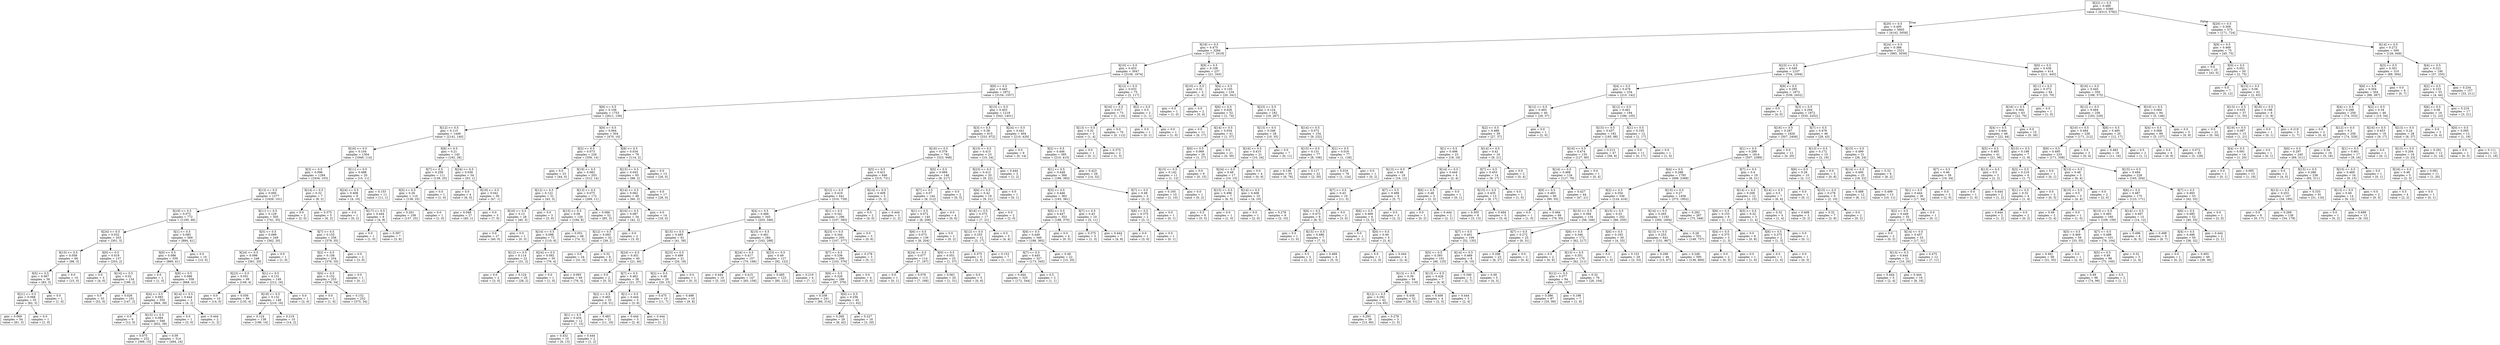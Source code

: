 digraph Tree {
node [shape=box] ;
0 [label="X[22] <= 0.5\ngini = 0.489\nsamples = 6380\nvalue = [4313, 5782]"] ;
1 [label="X[20] <= 0.5\ngini = 0.495\nsamples = 5805\nvalue = [4142, 5058]"] ;
0 -> 1 [labeldistance=2.5, labelangle=45, headlabel="True"] ;
2 [label="X[18] <= 0.5\ngini = 0.475\nsamples = 3284\nvalue = [3177, 2019]"] ;
1 -> 2 ;
3 [label="X[10] <= 0.5\ngini = 0.453\nsamples = 3047\nvalue = [3156, 1674]"] ;
2 -> 3 ;
4 [label="X[9] <= 0.5\ngini = 0.443\nsamples = 2972\nvalue = [3154, 1557]"] ;
3 -> 4 ;
5 [label="X[6] <= 0.5\ngini = 0.106\nsamples = 1753\nvalue = [2611, 156]"] ;
4 -> 5 ;
6 [label="X[12] <= 0.5\ngini = 0.115\nsamples = 1449\nvalue = [2141, 140]"] ;
5 -> 6 ;
7 [label="X[16] <= 0.5\ngini = 0.104\nsamples = 1304\nvalue = [1949, 114]"] ;
6 -> 7 ;
8 [label="X[3] <= 0.5\ngini = 0.096\nsamples = 1284\nvalue = [1934, 103]"] ;
7 -> 8 ;
9 [label="X[13] <= 0.5\ngini = 0.095\nsamples = 1277\nvalue = [1926, 101]"] ;
8 -> 9 ;
10 [label="X[19] <= 0.5\ngini = 0.072\nsamples = 772\nvalue = [1185, 46]"] ;
9 -> 10 ;
11 [label="X[24] <= 0.5\ngini = 0.032\nsamples = 203\nvalue = [301, 5]"] ;
10 -> 11 ;
12 [label="X[15] <= 0.5\ngini = 0.058\nsamples = 66\nvalue = [98, 3]"] ;
11 -> 12 ;
13 [label="X[5] <= 0.5\ngini = 0.067\nsamples = 56\nvalue = [83, 3]"] ;
12 -> 13 ;
14 [label="X[21] <= 0.5\ngini = 0.068\nsamples = 55\nvalue = [82, 3]"] ;
13 -> 14 ;
15 [label="gini = 0.069\nsamples = 54\nvalue = [81, 3]"] ;
14 -> 15 ;
16 [label="gini = 0.0\nsamples = 1\nvalue = [1, 0]"] ;
14 -> 16 ;
17 [label="gini = 0.0\nsamples = 1\nvalue = [1, 0]"] ;
13 -> 17 ;
18 [label="gini = 0.0\nsamples = 10\nvalue = [15, 0]"] ;
12 -> 18 ;
19 [label="X[0] <= 0.5\ngini = 0.019\nsamples = 137\nvalue = [203, 2]"] ;
11 -> 19 ;
20 [label="gini = 0.0\nsamples = 3\nvalue = [4, 0]"] ;
19 -> 20 ;
21 [label="X[14] <= 0.5\ngini = 0.02\nsamples = 134\nvalue = [199, 2]"] ;
19 -> 21 ;
22 [label="gini = 0.0\nsamples = 33\nvalue = [52, 0]"] ;
21 -> 22 ;
23 [label="gini = 0.026\nsamples = 101\nvalue = [147, 2]"] ;
21 -> 23 ;
24 [label="X[1] <= 0.5\ngini = 0.085\nsamples = 569\nvalue = [884, 41]"] ;
10 -> 24 ;
25 [label="X[0] <= 0.5\ngini = 0.086\nsamples = 559\nvalue = [869, 41]"] ;
24 -> 25 ;
26 [label="gini = 0.0\nsamples = 1\nvalue = [1, 0]"] ;
25 -> 26 ;
27 [label="X[8] <= 0.5\ngini = 0.086\nsamples = 558\nvalue = [868, 41]"] ;
25 -> 27 ;
28 [label="X[4] <= 0.5\ngini = 0.083\nsamples = 555\nvalue = [864, 39]"] ;
27 -> 28 ;
29 [label="gini = 0.0\nsamples = 9\nvalue = [12, 0]"] ;
28 -> 29 ;
30 [label="X[15] <= 0.5\ngini = 0.084\nsamples = 546\nvalue = [852, 39]"] ;
28 -> 30 ;
31 [label="gini = 0.075\nsamples = 232\nvalue = [368, 15]"] ;
30 -> 31 ;
32 [label="gini = 0.09\nsamples = 314\nvalue = [484, 24]"] ;
30 -> 32 ;
33 [label="X[14] <= 0.5\ngini = 0.444\nsamples = 3\nvalue = [4, 2]"] ;
27 -> 33 ;
34 [label="gini = 0.0\nsamples = 1\nvalue = [3, 0]"] ;
33 -> 34 ;
35 [label="gini = 0.444\nsamples = 2\nvalue = [1, 2]"] ;
33 -> 35 ;
36 [label="gini = 0.0\nsamples = 10\nvalue = [15, 0]"] ;
24 -> 36 ;
37 [label="X[11] <= 0.5\ngini = 0.129\nsamples = 505\nvalue = [741, 55]"] ;
9 -> 37 ;
38 [label="X[5] <= 0.5\ngini = 0.099\nsamples = 249\nvalue = [362, 20]"] ;
37 -> 38 ;
39 [label="X[24] <= 0.5\ngini = 0.099\nsamples = 248\nvalue = [361, 20]"] ;
38 -> 39 ;
40 [label="X[23] <= 0.5\ngini = 0.051\nsamples = 99\nvalue = [149, 4]"] ;
39 -> 40 ;
41 [label="gini = 0.0\nsamples = 10\nvalue = [14, 0]"] ;
40 -> 41 ;
42 [label="gini = 0.056\nsamples = 89\nvalue = [135, 4]"] ;
40 -> 42 ;
43 [label="X[1] <= 0.5\ngini = 0.131\nsamples = 149\nvalue = [212, 16]"] ;
39 -> 43 ;
44 [label="X[19] <= 0.5\ngini = 0.132\nsamples = 148\nvalue = [210, 16]"] ;
43 -> 44 ;
45 [label="gini = 0.124\nsamples = 138\nvalue = [196, 14]"] ;
44 -> 45 ;
46 [label="gini = 0.219\nsamples = 10\nvalue = [14, 2]"] ;
44 -> 46 ;
47 [label="gini = 0.0\nsamples = 1\nvalue = [2, 0]"] ;
43 -> 47 ;
48 [label="gini = 0.0\nsamples = 1\nvalue = [1, 0]"] ;
38 -> 48 ;
49 [label="X[7] <= 0.5\ngini = 0.155\nsamples = 256\nvalue = [379, 35]"] ;
37 -> 49 ;
50 [label="X[2] <= 0.5\ngini = 0.156\nsamples = 254\nvalue = [376, 35]"] ;
49 -> 50 ;
51 [label="X[0] <= 0.5\ngini = 0.152\nsamples = 253\nvalue = [376, 34]"] ;
50 -> 51 ;
52 [label="gini = 0.0\nsamples = 1\nvalue = [1, 0]"] ;
51 -> 52 ;
53 [label="gini = 0.152\nsamples = 252\nvalue = [375, 34]"] ;
51 -> 53 ;
54 [label="gini = 0.0\nsamples = 1\nvalue = [0, 1]"] ;
50 -> 54 ;
55 [label="gini = 0.0\nsamples = 2\nvalue = [3, 0]"] ;
49 -> 55 ;
56 [label="X[14] <= 0.5\ngini = 0.32\nsamples = 7\nvalue = [8, 2]"] ;
8 -> 56 ;
57 [label="gini = 0.0\nsamples = 2\nvalue = [2, 0]"] ;
56 -> 57 ;
58 [label="gini = 0.375\nsamples = 5\nvalue = [6, 2]"] ;
56 -> 58 ;
59 [label="X[11] <= 0.5\ngini = 0.488\nsamples = 20\nvalue = [15, 11]"] ;
7 -> 59 ;
60 [label="X[24] <= 0.5\ngini = 0.408\nsamples = 9\nvalue = [4, 10]"] ;
59 -> 60 ;
61 [label="gini = 0.0\nsamples = 1\nvalue = [0, 2]"] ;
60 -> 61 ;
62 [label="X[17] <= 0.5\ngini = 0.444\nsamples = 8\nvalue = [4, 8]"] ;
60 -> 62 ;
63 [label="gini = 0.0\nsamples = 1\nvalue = [1, 0]"] ;
62 -> 63 ;
64 [label="gini = 0.397\nsamples = 7\nvalue = [3, 8]"] ;
62 -> 64 ;
65 [label="gini = 0.153\nsamples = 11\nvalue = [11, 1]"] ;
59 -> 65 ;
66 [label="X[8] <= 0.5\ngini = 0.21\nsamples = 145\nvalue = [192, 26]"] ;
6 -> 66 ;
67 [label="X[7] <= 0.5\ngini = 0.258\nsamples = 111\nvalue = [139, 25]"] ;
66 -> 67 ;
68 [label="X[5] <= 0.5\ngini = 0.26\nsamples = 110\nvalue = [138, 25]"] ;
67 -> 68 ;
69 [label="gini = 0.261\nsamples = 109\nvalue = [137, 25]"] ;
68 -> 69 ;
70 [label="gini = 0.0\nsamples = 1\nvalue = [1, 0]"] ;
68 -> 70 ;
71 [label="gini = 0.0\nsamples = 1\nvalue = [1, 0]"] ;
67 -> 71 ;
72 [label="X[24] <= 0.5\ngini = 0.036\nsamples = 34\nvalue = [53, 1]"] ;
66 -> 72 ;
73 [label="gini = 0.0\nsamples = 4\nvalue = [6, 0]"] ;
72 -> 73 ;
74 [label="X[19] <= 0.5\ngini = 0.041\nsamples = 30\nvalue = [47, 1]"] ;
72 -> 74 ;
75 [label="gini = 0.048\nsamples = 27\nvalue = [40, 1]"] ;
74 -> 75 ;
76 [label="gini = 0.0\nsamples = 3\nvalue = [7, 0]"] ;
74 -> 76 ;
77 [label="X[0] <= 0.5\ngini = 0.064\nsamples = 304\nvalue = [470, 16]"] ;
5 -> 77 ;
78 [label="X[2] <= 0.5\ngini = 0.073\nsamples = 226\nvalue = [356, 14]"] ;
77 -> 78 ;
79 [label="gini = 0.0\nsamples = 23\nvalue = [44, 0]"] ;
78 -> 79 ;
80 [label="X[19] <= 0.5\ngini = 0.082\nsamples = 203\nvalue = [312, 14]"] ;
78 -> 80 ;
81 [label="X[12] <= 0.5\ngini = 0.122\nsamples = 31\nvalue = [43, 3]"] ;
80 -> 81 ;
82 [label="X[16] <= 0.5\ngini = 0.13\nsamples = 28\nvalue = [40, 3]"] ;
81 -> 82 ;
83 [label="gini = 0.0\nsamples = 27\nvalue = [40, 0]"] ;
82 -> 83 ;
84 [label="gini = 0.0\nsamples = 1\nvalue = [0, 3]"] ;
82 -> 84 ;
85 [label="gini = 0.0\nsamples = 3\nvalue = [3, 0]"] ;
81 -> 85 ;
86 [label="X[13] <= 0.5\ngini = 0.075\nsamples = 172\nvalue = [269, 11]"] ;
80 -> 86 ;
87 [label="X[15] <= 0.5\ngini = 0.08\nsamples = 120\nvalue = [184, 8]"] ;
86 -> 87 ;
88 [label="X[14] <= 0.5\ngini = 0.098\nsamples = 72\nvalue = [110, 6]"] ;
87 -> 88 ;
89 [label="X[12] <= 0.5\ngini = 0.114\nsamples = 22\nvalue = [31, 2]"] ;
88 -> 89 ;
90 [label="gini = 0.0\nsamples = 2\nvalue = [3, 0]"] ;
89 -> 90 ;
91 [label="gini = 0.124\nsamples = 20\nvalue = [28, 2]"] ;
89 -> 91 ;
92 [label="X[24] <= 0.5\ngini = 0.092\nsamples = 50\nvalue = [79, 4]"] ;
88 -> 92 ;
93 [label="gini = 0.0\nsamples = 1\nvalue = [1, 0]"] ;
92 -> 93 ;
94 [label="gini = 0.093\nsamples = 49\nvalue = [78, 4]"] ;
92 -> 94 ;
95 [label="gini = 0.051\nsamples = 48\nvalue = [74, 2]"] ;
87 -> 95 ;
96 [label="gini = 0.066\nsamples = 52\nvalue = [85, 3]"] ;
86 -> 96 ;
97 [label="X[8] <= 0.5\ngini = 0.034\nsamples = 78\nvalue = [114, 2]"] ;
77 -> 97 ;
98 [label="X[15] <= 0.5\ngini = 0.043\nsamples = 65\nvalue = [88, 2]"] ;
97 -> 98 ;
99 [label="X[14] <= 0.5\ngini = 0.062\nsamples = 48\nvalue = [60, 2]"] ;
98 -> 99 ;
100 [label="X[16] <= 0.5\ngini = 0.087\nsamples = 34\nvalue = [42, 2]"] ;
99 -> 100 ;
101 [label="X[12] <= 0.5\ngini = 0.093\nsamples = 32\nvalue = [39, 2]"] ;
100 -> 101 ;
102 [label="gini = 0.0\nsamples = 24\nvalue = [31, 0]"] ;
101 -> 102 ;
103 [label="gini = 0.32\nsamples = 8\nvalue = [8, 2]"] ;
101 -> 103 ;
104 [label="gini = 0.0\nsamples = 2\nvalue = [3, 0]"] ;
100 -> 104 ;
105 [label="gini = 0.0\nsamples = 14\nvalue = [18, 0]"] ;
99 -> 105 ;
106 [label="gini = 0.0\nsamples = 17\nvalue = [28, 0]"] ;
98 -> 106 ;
107 [label="gini = 0.0\nsamples = 13\nvalue = [26, 0]"] ;
97 -> 107 ;
108 [label="X[13] <= 0.5\ngini = 0.403\nsamples = 1219\nvalue = [543, 1401]"] ;
4 -> 108 ;
109 [label="X[3] <= 0.5\ngini = 0.38\nsamples = 815\nvalue = [333, 972]"] ;
108 -> 109 ;
110 [label="X[16] <= 0.5\ngini = 0.379\nsamples = 792\nvalue = [323, 948]"] ;
109 -> 110 ;
111 [label="X[5] <= 0.5\ngini = 0.421\nsamples = 646\nvalue = [315, 731]"] ;
110 -> 111 ;
112 [label="X[12] <= 0.5\ngini = 0.419\nsamples = 641\nvalue = [310, 729]"] ;
111 -> 112 ;
113 [label="X[4] <= 0.5\ngini = 0.466\nsamples = 345\nvalue = [203, 346]"] ;
112 -> 113 ;
114 [label="X[15] <= 0.5\ngini = 0.485\nsamples = 61\nvalue = [41, 58]"] ;
113 -> 114 ;
115 [label="X[24] <= 0.5\ngini = 0.451\nsamples = 40\nvalue = [21, 40]"] ;
114 -> 115 ;
116 [label="gini = 0.0\nsamples = 2\nvalue = [0, 3]"] ;
115 -> 116 ;
117 [label="X[7] <= 0.5\ngini = 0.462\nsamples = 38\nvalue = [21, 37]"] ;
115 -> 117 ;
118 [label="X[2] <= 0.5\ngini = 0.465\nsamples = 33\nvalue = [18, 31]"] ;
117 -> 118 ;
119 [label="X[1] <= 0.5\ngini = 0.434\nsamples = 12\nvalue = [7, 15]"] ;
118 -> 119 ;
120 [label="gini = 0.432\nsamples = 10\nvalue = [6, 13]"] ;
119 -> 120 ;
121 [label="gini = 0.444\nsamples = 2\nvalue = [1, 2]"] ;
119 -> 121 ;
122 [label="gini = 0.483\nsamples = 21\nvalue = [11, 16]"] ;
118 -> 122 ;
123 [label="X[1] <= 0.5\ngini = 0.444\nsamples = 5\nvalue = [3, 6]"] ;
117 -> 123 ;
124 [label="gini = 0.444\nsamples = 3\nvalue = [2, 4]"] ;
123 -> 124 ;
125 [label="gini = 0.444\nsamples = 2\nvalue = [1, 2]"] ;
123 -> 125 ;
126 [label="X[23] <= 0.5\ngini = 0.499\nsamples = 21\nvalue = [20, 18]"] ;
114 -> 126 ;
127 [label="X[2] <= 0.5\ngini = 0.49\nsamples = 20\nvalue = [20, 15]"] ;
126 -> 127 ;
128 [label="gini = 0.475\nsamples = 10\nvalue = [11, 7]"] ;
127 -> 128 ;
129 [label="gini = 0.498\nsamples = 10\nvalue = [9, 8]"] ;
127 -> 129 ;
130 [label="gini = 0.0\nsamples = 1\nvalue = [0, 3]"] ;
126 -> 130 ;
131 [label="X[15] <= 0.5\ngini = 0.461\nsamples = 284\nvalue = [162, 288]"] ;
113 -> 131 ;
132 [label="X[24] <= 0.5\ngini = 0.417\nsamples = 157\nvalue = [70, 166]"] ;
131 -> 132 ;
133 [label="gini = 0.444\nsamples = 10\nvalue = [5, 10]"] ;
132 -> 133 ;
134 [label="gini = 0.415\nsamples = 147\nvalue = [65, 156]"] ;
132 -> 134 ;
135 [label="X[23] <= 0.5\ngini = 0.49\nsamples = 127\nvalue = [92, 122]"] ;
131 -> 135 ;
136 [label="gini = 0.485\nsamples = 123\nvalue = [85, 121]"] ;
135 -> 136 ;
137 [label="gini = 0.219\nsamples = 4\nvalue = [7, 1]"] ;
135 -> 137 ;
138 [label="X[1] <= 0.5\ngini = 0.341\nsamples = 296\nvalue = [107, 383]"] ;
112 -> 138 ;
139 [label="X[23] <= 0.5\ngini = 0.344\nsamples = 293\nvalue = [107, 377]"] ;
138 -> 139 ;
140 [label="X[7] <= 0.5\ngini = 0.336\nsamples = 290\nvalue = [102, 376]"] ;
139 -> 140 ;
141 [label="X[6] <= 0.5\ngini = 0.326\nsamples = 286\nvalue = [97, 376]"] ;
140 -> 141 ;
142 [label="gini = 0.338\nsamples = 241\nvalue = [86, 314]"] ;
141 -> 142 ;
143 [label="X[0] <= 0.5\ngini = 0.256\nsamples = 45\nvalue = [11, 62]"] ;
141 -> 143 ;
144 [label="gini = 0.269\nsamples = 29\nvalue = [8, 42]"] ;
143 -> 144 ;
145 [label="gini = 0.227\nsamples = 16\nvalue = [3, 20]"] ;
143 -> 145 ;
146 [label="gini = 0.0\nsamples = 4\nvalue = [5, 0]"] ;
140 -> 146 ;
147 [label="gini = 0.278\nsamples = 3\nvalue = [5, 1]"] ;
139 -> 147 ;
148 [label="gini = 0.0\nsamples = 3\nvalue = [0, 6]"] ;
138 -> 148 ;
149 [label="X[14] <= 0.5\ngini = 0.408\nsamples = 5\nvalue = [5, 2]"] ;
111 -> 149 ;
150 [label="gini = 0.0\nsamples = 2\nvalue = [4, 0]"] ;
149 -> 150 ;
151 [label="gini = 0.444\nsamples = 3\nvalue = [1, 2]"] ;
149 -> 151 ;
152 [label="X[5] <= 0.5\ngini = 0.069\nsamples = 146\nvalue = [8, 217]"] ;
110 -> 152 ;
153 [label="X[7] <= 0.5\ngini = 0.07\nsamples = 144\nvalue = [8, 212]"] ;
152 -> 153 ;
154 [label="X[1] <= 0.5\ngini = 0.072\nsamples = 140\nvalue = [8, 206]"] ;
153 -> 154 ;
155 [label="X[6] <= 0.5\ngini = 0.073\nsamples = 139\nvalue = [8, 204]"] ;
154 -> 155 ;
156 [label="X[24] <= 0.5\ngini = 0.077\nsamples = 114\nvalue = [7, 167]"] ;
155 -> 156 ;
157 [label="gini = 0.0\nsamples = 1\nvalue = [0, 1]"] ;
156 -> 157 ;
158 [label="gini = 0.078\nsamples = 113\nvalue = [7, 166]"] ;
156 -> 158 ;
159 [label="X[0] <= 0.5\ngini = 0.051\nsamples = 25\nvalue = [1, 37]"] ;
155 -> 159 ;
160 [label="gini = 0.061\nsamples = 20\nvalue = [1, 31]"] ;
159 -> 160 ;
161 [label="gini = 0.0\nsamples = 5\nvalue = [0, 6]"] ;
159 -> 161 ;
162 [label="gini = 0.0\nsamples = 1\nvalue = [0, 2]"] ;
154 -> 162 ;
163 [label="gini = 0.0\nsamples = 4\nvalue = [0, 6]"] ;
153 -> 163 ;
164 [label="gini = 0.0\nsamples = 2\nvalue = [0, 5]"] ;
152 -> 164 ;
165 [label="X[15] <= 0.5\ngini = 0.415\nsamples = 23\nvalue = [10, 24]"] ;
109 -> 165 ;
166 [label="X[23] <= 0.5\ngini = 0.412\nsamples = 20\nvalue = [9, 22]"] ;
165 -> 166 ;
167 [label="X[6] <= 0.5\ngini = 0.42\nsamples = 19\nvalue = [9, 21]"] ;
166 -> 167 ;
168 [label="X[16] <= 0.5\ngini = 0.375\nsamples = 17\nvalue = [7, 21]"] ;
167 -> 168 ;
169 [label="X[12] <= 0.5\ngini = 0.255\nsamples = 12\nvalue = [3, 17]"] ;
168 -> 169 ;
170 [label="gini = 0.375\nsamples = 5\nvalue = [2, 6]"] ;
169 -> 170 ;
171 [label="gini = 0.153\nsamples = 7\nvalue = [1, 11]"] ;
169 -> 171 ;
172 [label="gini = 0.5\nsamples = 5\nvalue = [4, 4]"] ;
168 -> 172 ;
173 [label="gini = 0.0\nsamples = 2\nvalue = [2, 0]"] ;
167 -> 173 ;
174 [label="gini = 0.0\nsamples = 1\nvalue = [0, 1]"] ;
166 -> 174 ;
175 [label="gini = 0.444\nsamples = 3\nvalue = [1, 2]"] ;
165 -> 175 ;
176 [label="X[24] <= 0.5\ngini = 0.441\nsamples = 404\nvalue = [210, 429]"] ;
108 -> 176 ;
177 [label="gini = 0.0\nsamples = 9\nvalue = [0, 14]"] ;
176 -> 177 ;
178 [label="X[2] <= 0.5\ngini = 0.446\nsamples = 395\nvalue = [210, 415]"] ;
176 -> 178 ;
179 [label="X[1] <= 0.5\ngini = 0.448\nsamples = 366\nvalue = [196, 383]"] ;
178 -> 179 ;
180 [label="X[3] <= 0.5\ngini = 0.446\nsamples = 363\nvalue = [193, 381]"] ;
179 -> 180 ;
181 [label="X[5] <= 0.5\ngini = 0.447\nsamples = 353\nvalue = [188, 370]"] ;
180 -> 181 ;
182 [label="X[6] <= 0.5\ngini = 0.449\nsamples = 349\nvalue = [188, 365]"] ;
181 -> 182 ;
183 [label="X[7] <= 0.5\ngini = 0.445\nsamples = 327\nvalue = [173, 345]"] ;
182 -> 183 ;
184 [label="gini = 0.444\nsamples = 325\nvalue = [172, 344]"] ;
183 -> 184 ;
185 [label="gini = 0.5\nsamples = 2\nvalue = [1, 1]"] ;
183 -> 185 ;
186 [label="gini = 0.49\nsamples = 22\nvalue = [15, 20]"] ;
182 -> 186 ;
187 [label="gini = 0.0\nsamples = 4\nvalue = [0, 5]"] ;
181 -> 187 ;
188 [label="X[7] <= 0.5\ngini = 0.43\nsamples = 10\nvalue = [5, 11]"] ;
180 -> 188 ;
189 [label="gini = 0.375\nsamples = 3\nvalue = [1, 3]"] ;
188 -> 189 ;
190 [label="gini = 0.444\nsamples = 7\nvalue = [4, 8]"] ;
188 -> 190 ;
191 [label="X[7] <= 0.5\ngini = 0.48\nsamples = 3\nvalue = [3, 2]"] ;
179 -> 191 ;
192 [label="X[6] <= 0.5\ngini = 0.375\nsamples = 2\nvalue = [3, 1]"] ;
191 -> 192 ;
193 [label="gini = 0.0\nsamples = 1\nvalue = [3, 0]"] ;
192 -> 193 ;
194 [label="gini = 0.0\nsamples = 1\nvalue = [0, 1]"] ;
192 -> 194 ;
195 [label="gini = 0.0\nsamples = 1\nvalue = [0, 1]"] ;
191 -> 195 ;
196 [label="gini = 0.423\nsamples = 29\nvalue = [14, 32]"] ;
178 -> 196 ;
197 [label="X[12] <= 0.5\ngini = 0.033\nsamples = 75\nvalue = [2, 117]"] ;
3 -> 197 ;
198 [label="X[16] <= 0.5\ngini = 0.017\nsamples = 73\nvalue = [1, 116]"] ;
197 -> 198 ;
199 [label="X[13] <= 0.5\ngini = 0.32\nsamples = 3\nvalue = [1, 4]"] ;
198 -> 199 ;
200 [label="gini = 0.0\nsamples = 1\nvalue = [0, 1]"] ;
199 -> 200 ;
201 [label="gini = 0.375\nsamples = 2\nvalue = [1, 3]"] ;
199 -> 201 ;
202 [label="gini = 0.0\nsamples = 70\nvalue = [0, 112]"] ;
198 -> 202 ;
203 [label="X[2] <= 0.5\ngini = 0.5\nsamples = 2\nvalue = [1, 1]"] ;
197 -> 203 ;
204 [label="gini = 0.0\nsamples = 1\nvalue = [0, 1]"] ;
203 -> 204 ;
205 [label="gini = 0.0\nsamples = 1\nvalue = [1, 0]"] ;
203 -> 205 ;
206 [label="X[9] <= 0.5\ngini = 0.108\nsamples = 237\nvalue = [21, 345]"] ;
2 -> 206 ;
207 [label="X[10] <= 0.5\ngini = 0.32\nsamples = 3\nvalue = [1, 4]"] ;
206 -> 207 ;
208 [label="gini = 0.0\nsamples = 1\nvalue = [1, 0]"] ;
207 -> 208 ;
209 [label="gini = 0.0\nsamples = 2\nvalue = [0, 4]"] ;
207 -> 209 ;
210 [label="X[4] <= 0.5\ngini = 0.105\nsamples = 234\nvalue = [20, 341]"] ;
206 -> 210 ;
211 [label="X[6] <= 0.5\ngini = 0.026\nsamples = 52\nvalue = [1, 74]"] ;
210 -> 211 ;
212 [label="gini = 0.0\nsamples = 11\nvalue = [0, 17]"] ;
211 -> 212 ;
213 [label="X[14] <= 0.5\ngini = 0.034\nsamples = 41\nvalue = [1, 57]"] ;
211 -> 213 ;
214 [label="X[0] <= 0.5\ngini = 0.069\nsamples = 20\nvalue = [1, 27]"] ;
213 -> 214 ;
215 [label="X[15] <= 0.5\ngini = 0.142\nsamples = 11\nvalue = [1, 12]"] ;
214 -> 215 ;
216 [label="gini = 0.165\nsamples = 10\nvalue = [1, 10]"] ;
215 -> 216 ;
217 [label="gini = 0.0\nsamples = 1\nvalue = [0, 2]"] ;
215 -> 217 ;
218 [label="gini = 0.0\nsamples = 9\nvalue = [0, 15]"] ;
214 -> 218 ;
219 [label="gini = 0.0\nsamples = 21\nvalue = [0, 30]"] ;
213 -> 219 ;
220 [label="X[23] <= 0.5\ngini = 0.124\nsamples = 182\nvalue = [19, 267]"] ;
210 -> 220 ;
221 [label="X[13] <= 0.5\ngini = 0.346\nsamples = 28\nvalue = [10, 35]"] ;
220 -> 221 ;
222 [label="X[16] <= 0.5\ngini = 0.415\nsamples = 21\nvalue = [10, 24]"] ;
221 -> 222 ;
223 [label="X[24] <= 0.5\ngini = 0.48\nsamples = 17\nvalue = [10, 15]"] ;
222 -> 223 ;
224 [label="X[15] <= 0.5\ngini = 0.496\nsamples = 7\nvalue = [6, 5]"] ;
223 -> 224 ;
225 [label="gini = 0.5\nsamples = 6\nvalue = [5, 5]"] ;
224 -> 225 ;
226 [label="gini = 0.0\nsamples = 1\nvalue = [1, 0]"] ;
224 -> 226 ;
227 [label="X[14] <= 0.5\ngini = 0.408\nsamples = 10\nvalue = [4, 10]"] ;
223 -> 227 ;
228 [label="gini = 0.0\nsamples = 1\nvalue = [2, 0]"] ;
227 -> 228 ;
229 [label="gini = 0.278\nsamples = 9\nvalue = [2, 10]"] ;
227 -> 229 ;
230 [label="gini = 0.0\nsamples = 4\nvalue = [0, 9]"] ;
222 -> 230 ;
231 [label="gini = 0.0\nsamples = 7\nvalue = [0, 11]"] ;
221 -> 231 ;
232 [label="X[14] <= 0.5\ngini = 0.072\nsamples = 154\nvalue = [9, 232]"] ;
220 -> 232 ;
233 [label="X[15] <= 0.5\ngini = 0.131\nsamples = 77\nvalue = [8, 106]"] ;
232 -> 233 ;
234 [label="gini = 0.136\nsamples = 55\nvalue = [6, 76]"] ;
233 -> 234 ;
235 [label="gini = 0.117\nsamples = 22\nvalue = [2, 30]"] ;
233 -> 235 ;
236 [label="X[1] <= 0.5\ngini = 0.016\nsamples = 77\nvalue = [1, 126]"] ;
232 -> 236 ;
237 [label="gini = 0.016\nsamples = 76\nvalue = [1, 124]"] ;
236 -> 237 ;
238 [label="gini = 0.0\nsamples = 1\nvalue = [0, 2]"] ;
236 -> 238 ;
239 [label="X[24] <= 0.5\ngini = 0.366\nsamples = 2521\nvalue = [965, 3039]"] ;
1 -> 239 ;
240 [label="X[23] <= 0.5\ngini = 0.349\nsamples = 2107\nvalue = [754, 2594]"] ;
239 -> 240 ;
241 [label="X[4] <= 0.5\ngini = 0.479\nsamples = 234\nvalue = [215, 142]"] ;
240 -> 241 ;
242 [label="X[12] <= 0.5\ngini = 0.493\nsamples = 40\nvalue = [29, 37]"] ;
241 -> 242 ;
243 [label="X[2] <= 0.5\ngini = 0.488\nsamples = 39\nvalue = [27, 37]"] ;
242 -> 243 ;
244 [label="X[1] <= 0.5\ngini = 0.498\nsamples = 23\nvalue = [18, 16]"] ;
243 -> 244 ;
245 [label="X[13] <= 0.5\ngini = 0.49\nsamples = 19\nvalue = [16, 12]"] ;
244 -> 245 ;
246 [label="X[7] <= 0.5\ngini = 0.43\nsamples = 10\nvalue = [11, 5]"] ;
245 -> 246 ;
247 [label="X[6] <= 0.5\ngini = 0.473\nsamples = 8\nvalue = [8, 5]"] ;
246 -> 247 ;
248 [label="gini = 0.0\nsamples = 1\nvalue = [1, 0]"] ;
247 -> 248 ;
249 [label="X[15] <= 0.5\ngini = 0.486\nsamples = 7\nvalue = [7, 5]"] ;
247 -> 249 ;
250 [label="gini = 0.5\nsamples = 3\nvalue = [2, 2]"] ;
249 -> 250 ;
251 [label="gini = 0.469\nsamples = 4\nvalue = [5, 3]"] ;
249 -> 251 ;
252 [label="gini = 0.0\nsamples = 2\nvalue = [3, 0]"] ;
246 -> 252 ;
253 [label="X[7] <= 0.5\ngini = 0.486\nsamples = 9\nvalue = [5, 7]"] ;
245 -> 253 ;
254 [label="X[6] <= 0.5\ngini = 0.469\nsamples = 6\nvalue = [3, 5]"] ;
253 -> 254 ;
255 [label="gini = 0.0\nsamples = 1\nvalue = [0, 1]"] ;
254 -> 255 ;
256 [label="X[0] <= 0.5\ngini = 0.49\nsamples = 5\nvalue = [3, 4]"] ;
254 -> 256 ;
257 [label="gini = 0.0\nsamples = 1\nvalue = [1, 0]"] ;
256 -> 257 ;
258 [label="gini = 0.444\nsamples = 4\nvalue = [2, 4]"] ;
256 -> 258 ;
259 [label="gini = 0.5\nsamples = 3\nvalue = [2, 2]"] ;
253 -> 259 ;
260 [label="X[14] <= 0.5\ngini = 0.444\nsamples = 4\nvalue = [2, 4]"] ;
244 -> 260 ;
261 [label="X[6] <= 0.5\ngini = 0.48\nsamples = 3\nvalue = [2, 3]"] ;
260 -> 261 ;
262 [label="gini = 0.0\nsamples = 1\nvalue = [0, 2]"] ;
261 -> 262 ;
263 [label="gini = 0.444\nsamples = 2\nvalue = [2, 1]"] ;
261 -> 263 ;
264 [label="gini = 0.0\nsamples = 1\nvalue = [0, 1]"] ;
260 -> 264 ;
265 [label="X[14] <= 0.5\ngini = 0.42\nsamples = 16\nvalue = [9, 21]"] ;
243 -> 265 ;
266 [label="X[7] <= 0.5\ngini = 0.453\nsamples = 14\nvalue = [9, 17]"] ;
265 -> 266 ;
267 [label="X[15] <= 0.5\ngini = 0.435\nsamples = 13\nvalue = [8, 17]"] ;
266 -> 267 ;
268 [label="gini = 0.305\nsamples = 8\nvalue = [3, 13]"] ;
267 -> 268 ;
269 [label="gini = 0.494\nsamples = 5\nvalue = [5, 4]"] ;
267 -> 269 ;
270 [label="gini = 0.0\nsamples = 1\nvalue = [1, 0]"] ;
266 -> 270 ;
271 [label="gini = 0.0\nsamples = 2\nvalue = [0, 4]"] ;
265 -> 271 ;
272 [label="gini = 0.0\nsamples = 1\nvalue = [2, 0]"] ;
242 -> 272 ;
273 [label="X[12] <= 0.5\ngini = 0.461\nsamples = 194\nvalue = [186, 105]"] ;
241 -> 273 ;
274 [label="X[15] <= 0.5\ngini = 0.437\nsamples = 182\nvalue = [185, 88]"] ;
273 -> 274 ;
275 [label="X[16] <= 0.5\ngini = 0.474\nsamples = 135\nvalue = [127, 80]"] ;
274 -> 275 ;
276 [label="X[14] <= 0.5\ngini = 0.468\nsamples = 134\nvalue = [127, 76]"] ;
275 -> 276 ;
277 [label="X[9] <= 0.5\ngini = 0.483\nsamples = 90\nvalue = [80, 55]"] ;
276 -> 277 ;
278 [label="gini = 0.0\nsamples = 1\nvalue = [1, 0]"] ;
277 -> 278 ;
279 [label="gini = 0.484\nsamples = 89\nvalue = [79, 55]"] ;
277 -> 279 ;
280 [label="gini = 0.427\nsamples = 44\nvalue = [47, 21]"] ;
276 -> 280 ;
281 [label="gini = 0.0\nsamples = 1\nvalue = [0, 4]"] ;
275 -> 281 ;
282 [label="gini = 0.213\nsamples = 47\nvalue = [58, 8]"] ;
274 -> 282 ;
283 [label="X[1] <= 0.5\ngini = 0.105\nsamples = 12\nvalue = [1, 17]"] ;
273 -> 283 ;
284 [label="gini = 0.0\nsamples = 11\nvalue = [0, 17]"] ;
283 -> 284 ;
285 [label="gini = 0.0\nsamples = 1\nvalue = [1, 0]"] ;
283 -> 285 ;
286 [label="X[9] <= 0.5\ngini = 0.295\nsamples = 1873\nvalue = [539, 2452]"] ;
240 -> 286 ;
287 [label="gini = 0.0\nsamples = 1\nvalue = [4, 0]"] ;
286 -> 287 ;
288 [label="X[3] <= 0.5\ngini = 0.294\nsamples = 1872\nvalue = [535, 2452]"] ;
286 -> 288 ;
289 [label="X[16] <= 0.5\ngini = 0.287\nsamples = 1826\nvalue = [507, 2409]"] ;
288 -> 289 ;
290 [label="X[1] <= 0.5\ngini = 0.289\nsamples = 1814\nvalue = [507, 2389]"] ;
289 -> 290 ;
291 [label="X[4] <= 0.5\ngini = 0.288\nsamples = 1795\nvalue = [499, 2368]"] ;
290 -> 291 ;
292 [label="X[2] <= 0.5\ngini = 0.354\nsamples = 336\nvalue = [124, 416]"] ;
291 -> 292 ;
293 [label="X[15] <= 0.5\ngini = 0.384\nsamples = 134\nvalue = [58, 166]"] ;
292 -> 293 ;
294 [label="X[7] <= 0.5\ngini = 0.401\nsamples = 109\nvalue = [52, 135]"] ;
293 -> 294 ;
295 [label="X[5] <= 0.5\ngini = 0.393\nsamples = 101\nvalue = [46, 125]"] ;
294 -> 295 ;
296 [label="X[13] <= 0.5\ngini = 0.39\nsamples = 94\nvalue = [42, 116]"] ;
295 -> 296 ;
297 [label="X[12] <= 0.5\ngini = 0.292\nsamples = 42\nvalue = [14, 65]"] ;
296 -> 297 ;
298 [label="gini = 0.293\nsamples = 39\nvalue = [13, 60]"] ;
297 -> 298 ;
299 [label="gini = 0.278\nsamples = 3\nvalue = [1, 5]"] ;
297 -> 299 ;
300 [label="gini = 0.458\nsamples = 52\nvalue = [28, 51]"] ;
296 -> 300 ;
301 [label="X[13] <= 0.5\ngini = 0.426\nsamples = 7\nvalue = [4, 9]"] ;
295 -> 301 ;
302 [label="gini = 0.408\nsamples = 4\nvalue = [2, 5]"] ;
301 -> 302 ;
303 [label="gini = 0.444\nsamples = 3\nvalue = [2, 4]"] ;
301 -> 303 ;
304 [label="X[14] <= 0.5\ngini = 0.469\nsamples = 8\nvalue = [6, 10]"] ;
294 -> 304 ;
305 [label="gini = 0.346\nsamples = 3\nvalue = [2, 7]"] ;
304 -> 305 ;
306 [label="gini = 0.49\nsamples = 5\nvalue = [4, 3]"] ;
304 -> 306 ;
307 [label="X[7] <= 0.5\ngini = 0.272\nsamples = 25\nvalue = [6, 31]"] ;
293 -> 307 ;
308 [label="gini = 0.298\nsamples = 23\nvalue = [6, 27]"] ;
307 -> 308 ;
309 [label="gini = 0.0\nsamples = 2\nvalue = [0, 4]"] ;
307 -> 309 ;
310 [label="X[15] <= 0.5\ngini = 0.33\nsamples = 202\nvalue = [66, 250]"] ;
292 -> 310 ;
311 [label="X[6] <= 0.5\ngini = 0.346\nsamples = 172\nvalue = [62, 217]"] ;
310 -> 311 ;
312 [label="gini = 0.0\nsamples = 2\nvalue = [0, 6]"] ;
311 -> 312 ;
313 [label="X[13] <= 0.5\ngini = 0.351\nsamples = 170\nvalue = [62, 211]"] ;
311 -> 313 ;
314 [label="X[12] <= 0.5\ngini = 0.377\nsamples = 94\nvalue = [36, 107]"] ;
313 -> 314 ;
315 [label="gini = 0.386\nsamples = 87\nvalue = [35, 99]"] ;
314 -> 315 ;
316 [label="gini = 0.198\nsamples = 7\nvalue = [1, 8]"] ;
314 -> 316 ;
317 [label="gini = 0.32\nsamples = 76\nvalue = [26, 104]"] ;
313 -> 317 ;
318 [label="X[6] <= 0.5\ngini = 0.193\nsamples = 30\nvalue = [4, 33]"] ;
310 -> 318 ;
319 [label="gini = 0.0\nsamples = 1\nvalue = [1, 0]"] ;
318 -> 319 ;
320 [label="gini = 0.153\nsamples = 29\nvalue = [3, 33]"] ;
318 -> 320 ;
321 [label="X[15] <= 0.5\ngini = 0.27\nsamples = 1459\nvalue = [375, 1952]"] ;
291 -> 321 ;
322 [label="X[14] <= 0.5\ngini = 0.265\nsamples = 1192\nvalue = [300, 1604]"] ;
321 -> 322 ;
323 [label="X[13] <= 0.5\ngini = 0.253\nsamples = 641\nvalue = [151, 867]"] ;
322 -> 323 ;
324 [label="gini = 0.299\nsamples = 46\nvalue = [15, 67]"] ;
323 -> 324 ;
325 [label="gini = 0.248\nsamples = 595\nvalue = [136, 800]"] ;
323 -> 325 ;
326 [label="gini = 0.28\nsamples = 551\nvalue = [149, 737]"] ;
322 -> 326 ;
327 [label="gini = 0.292\nsamples = 267\nvalue = [75, 348]"] ;
321 -> 327 ;
328 [label="X[7] <= 0.5\ngini = 0.4\nsamples = 19\nvalue = [8, 21]"] ;
290 -> 328 ;
329 [label="X[14] <= 0.5\ngini = 0.208\nsamples = 12\nvalue = [2, 15]"] ;
328 -> 329 ;
330 [label="X[6] <= 0.5\ngini = 0.153\nsamples = 9\nvalue = [1, 11]"] ;
329 -> 330 ;
331 [label="X[4] <= 0.5\ngini = 0.375\nsamples = 3\nvalue = [1, 3]"] ;
330 -> 331 ;
332 [label="gini = 0.0\nsamples = 2\nvalue = [0, 3]"] ;
331 -> 332 ;
333 [label="gini = 0.0\nsamples = 1\nvalue = [1, 0]"] ;
331 -> 333 ;
334 [label="gini = 0.0\nsamples = 6\nvalue = [0, 8]"] ;
330 -> 334 ;
335 [label="X[5] <= 0.5\ngini = 0.32\nsamples = 3\nvalue = [1, 4]"] ;
329 -> 335 ;
336 [label="X[6] <= 0.5\ngini = 0.375\nsamples = 2\nvalue = [1, 3]"] ;
335 -> 336 ;
337 [label="gini = 0.0\nsamples = 1\nvalue = [1, 0]"] ;
336 -> 337 ;
338 [label="gini = 0.0\nsamples = 1\nvalue = [0, 3]"] ;
336 -> 338 ;
339 [label="gini = 0.0\nsamples = 1\nvalue = [0, 1]"] ;
335 -> 339 ;
340 [label="X[14] <= 0.5\ngini = 0.5\nsamples = 7\nvalue = [6, 6]"] ;
328 -> 340 ;
341 [label="gini = 0.32\nsamples = 4\nvalue = [1, 4]"] ;
340 -> 341 ;
342 [label="gini = 0.408\nsamples = 3\nvalue = [5, 2]"] ;
340 -> 342 ;
343 [label="gini = 0.0\nsamples = 12\nvalue = [0, 20]"] ;
289 -> 343 ;
344 [label="X[7] <= 0.5\ngini = 0.478\nsamples = 46\nvalue = [28, 43]"] ;
288 -> 344 ;
345 [label="X[13] <= 0.5\ngini = 0.172\nsamples = 15\nvalue = [2, 19]"] ;
344 -> 345 ;
346 [label="X[6] <= 0.5\ngini = 0.26\nsamples = 10\nvalue = [2, 11]"] ;
345 -> 346 ;
347 [label="gini = 0.0\nsamples = 1\nvalue = [0, 1]"] ;
346 -> 347 ;
348 [label="X[15] <= 0.5\ngini = 0.278\nsamples = 9\nvalue = [2, 10]"] ;
346 -> 348 ;
349 [label="gini = 0.32\nsamples = 7\nvalue = [2, 8]"] ;
348 -> 349 ;
350 [label="gini = 0.0\nsamples = 2\nvalue = [0, 2]"] ;
348 -> 350 ;
351 [label="gini = 0.0\nsamples = 5\nvalue = [0, 8]"] ;
345 -> 351 ;
352 [label="X[15] <= 0.5\ngini = 0.499\nsamples = 31\nvalue = [26, 24]"] ;
344 -> 352 ;
353 [label="X[14] <= 0.5\ngini = 0.495\nsamples = 25\nvalue = [18, 22]"] ;
352 -> 353 ;
354 [label="gini = 0.488\nsamples = 12\nvalue = [8, 11]"] ;
353 -> 354 ;
355 [label="gini = 0.499\nsamples = 13\nvalue = [10, 11]"] ;
353 -> 355 ;
356 [label="gini = 0.32\nsamples = 6\nvalue = [8, 2]"] ;
352 -> 356 ;
357 [label="X[0] <= 0.5\ngini = 0.436\nsamples = 414\nvalue = [211, 445]"] ;
239 -> 357 ;
358 [label="X[11] <= 0.5\ngini = 0.372\nsamples = 64\nvalue = [23, 70]"] ;
357 -> 358 ;
359 [label="X[16] <= 0.5\ngini = 0.364\nsamples = 63\nvalue = [22, 70]"] ;
358 -> 359 ;
360 [label="X[4] <= 0.5\ngini = 0.444\nsamples = 48\nvalue = [22, 44]"] ;
359 -> 360 ;
361 [label="X[5] <= 0.5\ngini = 0.465\nsamples = 41\nvalue = [21, 36]"] ;
360 -> 361 ;
362 [label="X[7] <= 0.5\ngini = 0.46\nsamples = 38\nvalue = [19, 34]"] ;
361 -> 362 ;
363 [label="X[1] <= 0.5\ngini = 0.444\nsamples = 36\nvalue = [17, 34]"] ;
362 -> 363 ;
364 [label="X[2] <= 0.5\ngini = 0.449\nsamples = 35\nvalue = [17, 33]"] ;
363 -> 364 ;
365 [label="gini = 0.0\nsamples = 2\nvalue = [0, 2]"] ;
364 -> 365 ;
366 [label="X[14] <= 0.5\ngini = 0.457\nsamples = 33\nvalue = [17, 31]"] ;
364 -> 366 ;
367 [label="X[13] <= 0.5\ngini = 0.444\nsamples = 21\nvalue = [10, 20]"] ;
366 -> 367 ;
368 [label="gini = 0.444\nsamples = 5\nvalue = [2, 4]"] ;
367 -> 368 ;
369 [label="gini = 0.444\nsamples = 16\nvalue = [8, 16]"] ;
367 -> 369 ;
370 [label="gini = 0.475\nsamples = 12\nvalue = [7, 11]"] ;
366 -> 370 ;
371 [label="gini = 0.0\nsamples = 1\nvalue = [0, 1]"] ;
363 -> 371 ;
372 [label="gini = 0.0\nsamples = 2\nvalue = [2, 0]"] ;
362 -> 372 ;
373 [label="X[13] <= 0.5\ngini = 0.5\nsamples = 3\nvalue = [2, 2]"] ;
361 -> 373 ;
374 [label="gini = 0.0\nsamples = 1\nvalue = [1, 0]"] ;
373 -> 374 ;
375 [label="gini = 0.444\nsamples = 2\nvalue = [1, 2]"] ;
373 -> 375 ;
376 [label="X[15] <= 0.5\ngini = 0.198\nsamples = 7\nvalue = [1, 8]"] ;
360 -> 376 ;
377 [label="X[3] <= 0.5\ngini = 0.219\nsamples = 6\nvalue = [1, 7]"] ;
376 -> 377 ;
378 [label="X[1] <= 0.5\ngini = 0.32\nsamples = 4\nvalue = [1, 4]"] ;
377 -> 378 ;
379 [label="gini = 0.444\nsamples = 2\nvalue = [1, 2]"] ;
378 -> 379 ;
380 [label="gini = 0.0\nsamples = 2\nvalue = [0, 2]"] ;
378 -> 380 ;
381 [label="gini = 0.0\nsamples = 2\nvalue = [0, 3]"] ;
377 -> 381 ;
382 [label="gini = 0.0\nsamples = 1\nvalue = [0, 1]"] ;
376 -> 382 ;
383 [label="gini = 0.0\nsamples = 15\nvalue = [0, 26]"] ;
359 -> 383 ;
384 [label="gini = 0.0\nsamples = 1\nvalue = [1, 0]"] ;
358 -> 384 ;
385 [label="X[16] <= 0.5\ngini = 0.445\nsamples = 350\nvalue = [188, 375]"] ;
357 -> 385 ;
386 [label="X[12] <= 0.5\ngini = 0.494\nsamples = 256\nvalue = [183, 229]"] ;
385 -> 386 ;
387 [label="X[10] <= 0.5\ngini = 0.494\nsamples = 236\nvalue = [171, 212]"] ;
386 -> 387 ;
388 [label="X[9] <= 0.5\ngini = 0.495\nsamples = 233\nvalue = [171, 208]"] ;
387 -> 388 ;
389 [label="X[13] <= 0.5\ngini = 0.48\nsamples = 5\nvalue = [6, 4]"] ;
388 -> 389 ;
390 [label="X[15] <= 0.5\ngini = 0.5\nsamples = 3\nvalue = [4, 4]"] ;
389 -> 390 ;
391 [label="gini = 0.49\nsamples = 2\nvalue = [3, 4]"] ;
390 -> 391 ;
392 [label="gini = 0.0\nsamples = 1\nvalue = [1, 0]"] ;
390 -> 392 ;
393 [label="gini = 0.0\nsamples = 2\nvalue = [2, 0]"] ;
389 -> 393 ;
394 [label="X[15] <= 0.5\ngini = 0.494\nsamples = 228\nvalue = [165, 204]"] ;
388 -> 394 ;
395 [label="X[6] <= 0.5\ngini = 0.487\nsamples = 175\nvalue = [123, 171]"] ;
394 -> 395 ;
396 [label="X[13] <= 0.5\ngini = 0.483\nsamples = 160\nvalue = [109, 159]"] ;
395 -> 396 ;
397 [label="X[5] <= 0.5\ngini = 0.469\nsamples = 59\nvalue = [33, 55]"] ;
396 -> 397 ;
398 [label="gini = 0.461\nsamples = 58\nvalue = [31, 55]"] ;
397 -> 398 ;
399 [label="gini = 0.0\nsamples = 1\nvalue = [2, 0]"] ;
397 -> 399 ;
400 [label="X[7] <= 0.5\ngini = 0.488\nsamples = 101\nvalue = [76, 104]"] ;
396 -> 400 ;
401 [label="X[5] <= 0.5\ngini = 0.49\nsamples = 98\nvalue = [75, 100]"] ;
400 -> 401 ;
402 [label="gini = 0.49\nsamples = 96\nvalue = [74, 99]"] ;
401 -> 402 ;
403 [label="gini = 0.5\nsamples = 2\nvalue = [1, 1]"] ;
401 -> 403 ;
404 [label="gini = 0.32\nsamples = 3\nvalue = [1, 4]"] ;
400 -> 404 ;
405 [label="X[14] <= 0.5\ngini = 0.497\nsamples = 15\nvalue = [14, 12]"] ;
395 -> 405 ;
406 [label="gini = 0.496\nsamples = 6\nvalue = [6, 5]"] ;
405 -> 406 ;
407 [label="gini = 0.498\nsamples = 9\nvalue = [8, 7]"] ;
405 -> 407 ;
408 [label="X[7] <= 0.5\ngini = 0.493\nsamples = 53\nvalue = [42, 33]"] ;
394 -> 408 ;
409 [label="X[6] <= 0.5\ngini = 0.495\nsamples = 52\nvalue = [40, 33]"] ;
408 -> 409 ;
410 [label="X[4] <= 0.5\ngini = 0.496\nsamples = 50\nvalue = [38, 32]"] ;
409 -> 410 ;
411 [label="gini = 0.0\nsamples = 1\nvalue = [0, 2]"] ;
410 -> 411 ;
412 [label="gini = 0.493\nsamples = 49\nvalue = [38, 30]"] ;
410 -> 412 ;
413 [label="gini = 0.444\nsamples = 2\nvalue = [2, 1]"] ;
409 -> 413 ;
414 [label="gini = 0.0\nsamples = 1\nvalue = [2, 0]"] ;
408 -> 414 ;
415 [label="gini = 0.0\nsamples = 3\nvalue = [0, 4]"] ;
387 -> 415 ;
416 [label="X[6] <= 0.5\ngini = 0.485\nsamples = 20\nvalue = [12, 17]"] ;
386 -> 416 ;
417 [label="gini = 0.483\nsamples = 18\nvalue = [11, 16]"] ;
416 -> 417 ;
418 [label="gini = 0.5\nsamples = 2\nvalue = [1, 1]"] ;
416 -> 418 ;
419 [label="X[10] <= 0.5\ngini = 0.064\nsamples = 94\nvalue = [5, 146]"] ;
385 -> 419 ;
420 [label="X[4] <= 0.5\ngini = 0.068\nsamples = 89\nvalue = [5, 137]"] ;
419 -> 420 ;
421 [label="gini = 0.0\nsamples = 6\nvalue = [0, 9]"] ;
420 -> 421 ;
422 [label="gini = 0.072\nsamples = 83\nvalue = [5, 128]"] ;
420 -> 422 ;
423 [label="gini = 0.0\nsamples = 5\nvalue = [0, 9]"] ;
419 -> 423 ;
424 [label="X[20] <= 0.5\ngini = 0.309\nsamples = 575\nvalue = [171, 724]"] ;
0 -> 424 [labeldistance=2.5, labelangle=-45, headlabel="False"] ;
425 [label="X[9] <= 0.5\ngini = 0.469\nsamples = 75\nvalue = [45, 75]"] ;
424 -> 425 ;
426 [label="gini = 0.0\nsamples = 25\nvalue = [43, 0]"] ;
425 -> 426 ;
427 [label="X[0] <= 0.5\ngini = 0.051\nsamples = 50\nvalue = [2, 75]"] ;
425 -> 427 ;
428 [label="gini = 0.0\nsamples = 7\nvalue = [0, 12]"] ;
427 -> 428 ;
429 [label="X[15] <= 0.5\ngini = 0.06\nsamples = 43\nvalue = [2, 63]"] ;
427 -> 429 ;
430 [label="X[13] <= 0.5\ngini = 0.035\nsamples = 37\nvalue = [1, 55]"] ;
429 -> 430 ;
431 [label="gini = 0.0\nsamples = 22\nvalue = [0, 34]"] ;
430 -> 431 ;
432 [label="X[19] <= 0.5\ngini = 0.087\nsamples = 15\nvalue = [1, 21]"] ;
430 -> 432 ;
433 [label="X[4] <= 0.5\ngini = 0.091\nsamples = 14\nvalue = [1, 20]"] ;
432 -> 433 ;
434 [label="gini = 0.0\nsamples = 1\nvalue = [0, 1]"] ;
433 -> 434 ;
435 [label="gini = 0.095\nsamples = 13\nvalue = [1, 19]"] ;
433 -> 435 ;
436 [label="gini = 0.0\nsamples = 1\nvalue = [0, 1]"] ;
432 -> 436 ;
437 [label="X[18] <= 0.5\ngini = 0.198\nsamples = 6\nvalue = [1, 8]"] ;
429 -> 437 ;
438 [label="gini = 0.0\nsamples = 1\nvalue = [0, 1]"] ;
437 -> 438 ;
439 [label="gini = 0.219\nsamples = 5\nvalue = [1, 7]"] ;
437 -> 439 ;
440 [label="X[14] <= 0.5\ngini = 0.272\nsamples = 500\nvalue = [126, 649]"] ;
424 -> 440 ;
441 [label="X[3] <= 0.5\ngini = 0.301\nsamples = 310\nvalue = [89, 394]"] ;
440 -> 441 ;
442 [label="X[6] <= 0.5\ngini = 0.304\nsamples = 304\nvalue = [89, 387]"] ;
441 -> 442 ;
443 [label="X[4] <= 0.5\ngini = 0.298\nsamples = 258\nvalue = [74, 333]"] ;
442 -> 443 ;
444 [label="gini = 0.0\nsamples = 2\nvalue = [0, 4]"] ;
443 -> 444 ;
445 [label="X[12] <= 0.5\ngini = 0.3\nsamples = 256\nvalue = [74, 329]"] ;
443 -> 445 ;
446 [label="X[0] <= 0.5\ngini = 0.297\nsamples = 240\nvalue = [69, 311]"] ;
445 -> 446 ;
447 [label="gini = 0.0\nsamples = 2\nvalue = [4, 0]"] ;
446 -> 447 ;
448 [label="X[15] <= 0.5\ngini = 0.286\nsamples = 238\nvalue = [65, 311]"] ;
446 -> 448 ;
449 [label="X[13] <= 0.5\ngini = 0.253\nsamples = 147\nvalue = [34, 195]"] ;
448 -> 449 ;
450 [label="gini = 0.0\nsamples = 9\nvalue = [0, 17]"] ;
449 -> 450 ;
451 [label="gini = 0.269\nsamples = 138\nvalue = [34, 178]"] ;
449 -> 451 ;
452 [label="gini = 0.333\nsamples = 91\nvalue = [31, 116]"] ;
448 -> 452 ;
453 [label="gini = 0.34\nsamples = 16\nvalue = [5, 18]"] ;
445 -> 453 ;
454 [label="X[2] <= 0.5\ngini = 0.34\nsamples = 46\nvalue = [15, 54]"] ;
442 -> 454 ;
455 [label="X[16] <= 0.5\ngini = 0.453\nsamples = 18\nvalue = [9, 17]"] ;
454 -> 455 ;
456 [label="X[1] <= 0.5\ngini = 0.461\nsamples = 17\nvalue = [9, 16]"] ;
455 -> 456 ;
457 [label="X[15] <= 0.5\ngini = 0.469\nsamples = 16\nvalue = [9, 15]"] ;
456 -> 457 ;
458 [label="X[13] <= 0.5\ngini = 0.49\nsamples = 14\nvalue = [9, 12]"] ;
457 -> 458 ;
459 [label="gini = 0.0\nsamples = 1\nvalue = [0, 2]"] ;
458 -> 459 ;
460 [label="gini = 0.499\nsamples = 13\nvalue = [9, 10]"] ;
458 -> 460 ;
461 [label="gini = 0.0\nsamples = 2\nvalue = [0, 3]"] ;
457 -> 461 ;
462 [label="gini = 0.0\nsamples = 1\nvalue = [0, 1]"] ;
456 -> 462 ;
463 [label="gini = 0.0\nsamples = 1\nvalue = [0, 1]"] ;
455 -> 463 ;
464 [label="X[13] <= 0.5\ngini = 0.24\nsamples = 28\nvalue = [6, 37]"] ;
454 -> 464 ;
465 [label="X[15] <= 0.5\ngini = 0.204\nsamples = 16\nvalue = [3, 23]"] ;
464 -> 465 ;
466 [label="X[16] <= 0.5\ngini = 0.48\nsamples = 5\nvalue = [2, 3]"] ;
465 -> 466 ;
467 [label="gini = 0.5\nsamples = 4\nvalue = [2, 2]"] ;
466 -> 467 ;
468 [label="gini = 0.0\nsamples = 1\nvalue = [0, 1]"] ;
466 -> 468 ;
469 [label="gini = 0.091\nsamples = 11\nvalue = [1, 20]"] ;
465 -> 469 ;
470 [label="gini = 0.291\nsamples = 12\nvalue = [3, 14]"] ;
464 -> 470 ;
471 [label="gini = 0.0\nsamples = 6\nvalue = [0, 7]"] ;
441 -> 471 ;
472 [label="X[4] <= 0.5\ngini = 0.221\nsamples = 190\nvalue = [37, 255]"] ;
440 -> 472 ;
473 [label="X[2] <= 0.5\ngini = 0.153\nsamples = 33\nvalue = [4, 44]"] ;
472 -> 473 ;
474 [label="X[6] <= 0.5\ngini = 0.08\nsamples = 16\nvalue = [1, 23]"] ;
473 -> 474 ;
475 [label="gini = 0.0\nsamples = 3\nvalue = [0, 4]"] ;
474 -> 475 ;
476 [label="X[0] <= 0.5\ngini = 0.095\nsamples = 13\nvalue = [1, 19]"] ;
474 -> 476 ;
477 [label="gini = 0.0\nsamples = 1\nvalue = [0, 3]"] ;
476 -> 477 ;
478 [label="gini = 0.111\nsamples = 12\nvalue = [1, 16]"] ;
476 -> 478 ;
479 [label="gini = 0.219\nsamples = 17\nvalue = [3, 21]"] ;
473 -> 479 ;
480 [label="gini = 0.234\nsamples = 157\nvalue = [33, 211]"] ;
472 -> 480 ;
}